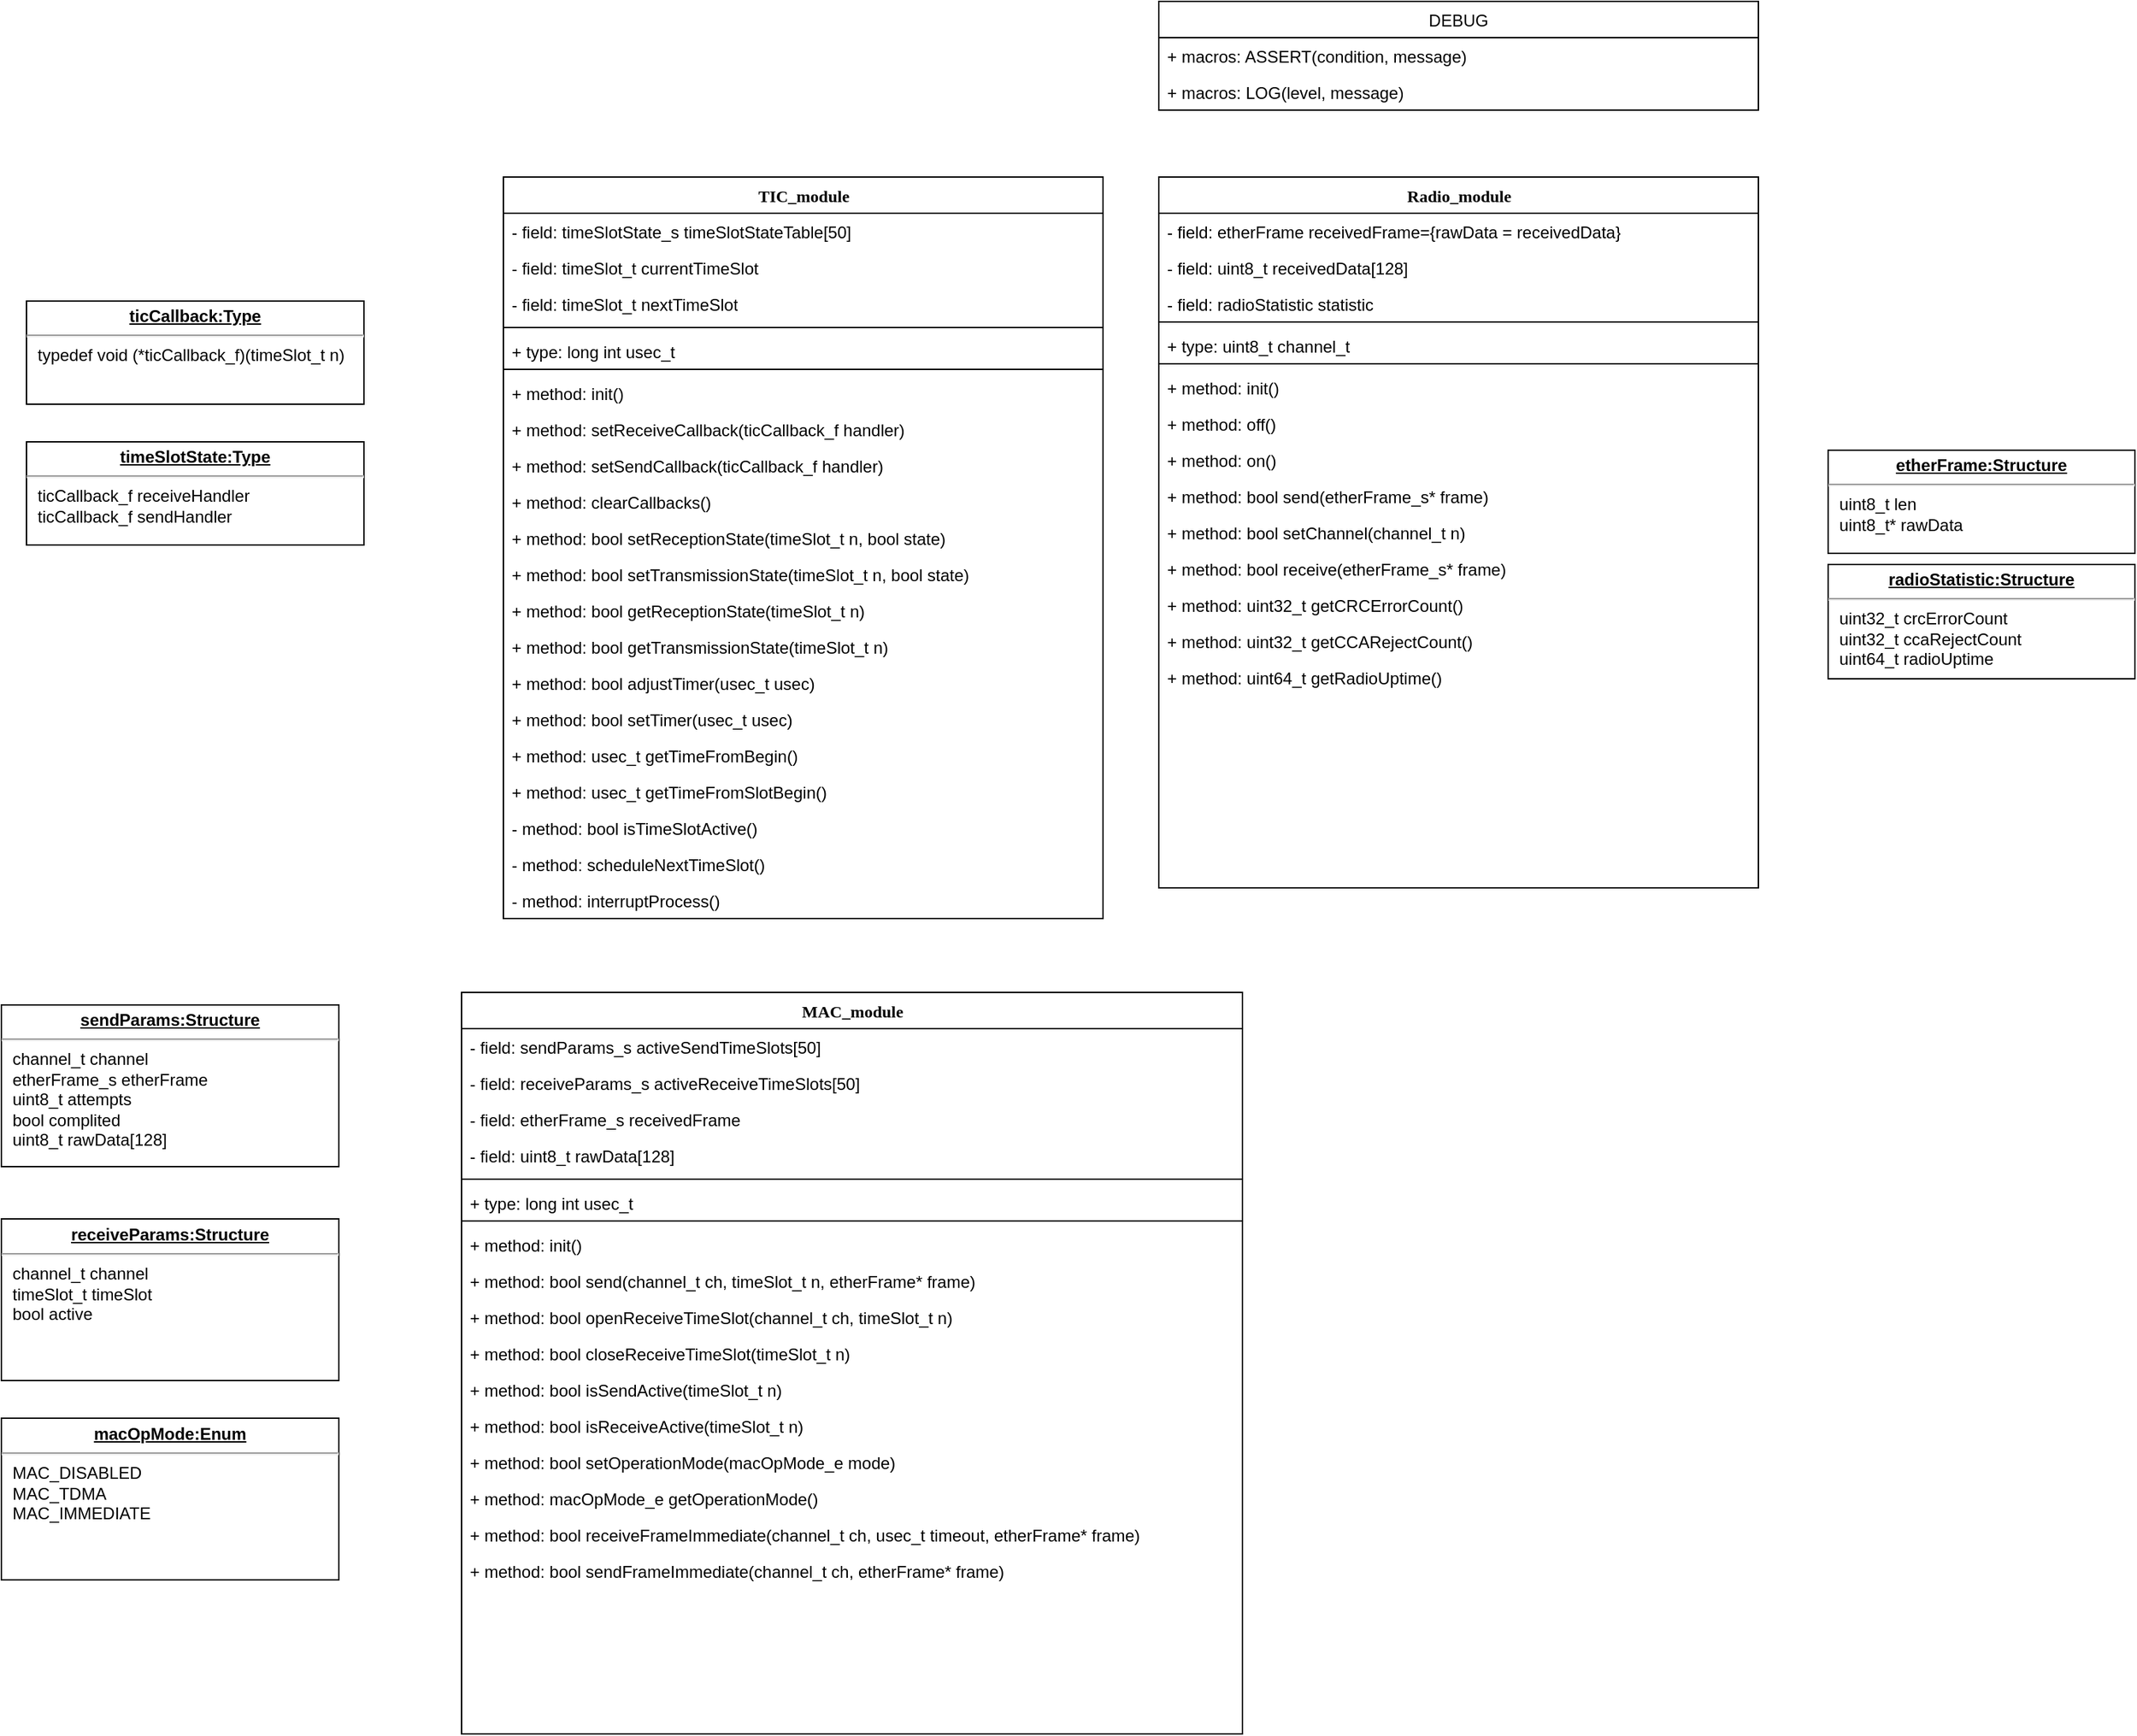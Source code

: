 <mxfile version="11.1.1" type="device"><diagram name="Page-1" id="9f46799a-70d6-7492-0946-bef42562c5a5"><mxGraphModel dx="1917" dy="482" grid="1" gridSize="10" guides="1" tooltips="1" connect="1" arrows="1" fold="1" page="1" pageScale="1" pageWidth="1100" pageHeight="850" background="#ffffff" math="0" shadow="0"><root><mxCell id="0"/><mxCell id="1" parent="0"/><mxCell id="78961159f06e98e8-17" value="Radio_module" style="swimlane;html=1;fontStyle=1;align=center;verticalAlign=top;childLayout=stackLayout;horizontal=1;startSize=26;horizontalStack=0;resizeParent=1;resizeLast=0;collapsible=1;marginBottom=0;swimlaneFillColor=#ffffff;rounded=0;shadow=0;comic=0;labelBackgroundColor=none;strokeColor=#000000;strokeWidth=1;fillColor=none;fontFamily=Verdana;fontSize=12;fontColor=#000000;" parent="1" vertex="1"><mxGeometry x="350" y="170" width="430" height="510" as="geometry"/></mxCell><mxCell id="78961159f06e98e8-21" value="- field: etherFrame receivedFrame={rawData = receivedData}" style="text;html=1;strokeColor=none;fillColor=none;align=left;verticalAlign=top;spacingLeft=4;spacingRight=4;whiteSpace=wrap;overflow=hidden;rotatable=0;points=[[0,0.5],[1,0.5]];portConstraint=eastwest;" parent="78961159f06e98e8-17" vertex="1"><mxGeometry y="26" width="430" height="26" as="geometry"/></mxCell><mxCell id="78961159f06e98e8-23" value="- field: uint8_t receivedData[128]" style="text;html=1;strokeColor=none;fillColor=none;align=left;verticalAlign=top;spacingLeft=4;spacingRight=4;whiteSpace=wrap;overflow=hidden;rotatable=0;points=[[0,0.5],[1,0.5]];portConstraint=eastwest;" parent="78961159f06e98e8-17" vertex="1"><mxGeometry y="52" width="430" height="26" as="geometry"/></mxCell><mxCell id="OwR_PW30DWUxPwB1AKdi-50" value="- field: radioStatistic statistic" style="text;html=1;strokeColor=none;fillColor=none;align=left;verticalAlign=top;spacingLeft=4;spacingRight=4;whiteSpace=wrap;overflow=hidden;rotatable=0;points=[[0,0.5],[1,0.5]];portConstraint=eastwest;resizeHeight=1;" parent="78961159f06e98e8-17" vertex="1"><mxGeometry y="78" width="430" height="22" as="geometry"/></mxCell><mxCell id="OwR_PW30DWUxPwB1AKdi-51" value="" style="line;html=1;strokeWidth=1;fillColor=none;align=left;verticalAlign=middle;spacingTop=-1;spacingLeft=3;spacingRight=3;rotatable=0;labelPosition=right;points=[];portConstraint=eastwest;" parent="78961159f06e98e8-17" vertex="1"><mxGeometry y="100" width="430" height="8" as="geometry"/></mxCell><mxCell id="78961159f06e98e8-25" value="+ type: uint8_t channel_t&amp;nbsp;" style="text;html=1;strokeColor=none;fillColor=none;align=left;verticalAlign=top;spacingLeft=4;spacingRight=4;whiteSpace=wrap;overflow=hidden;rotatable=0;points=[[0,0.5],[1,0.5]];portConstraint=eastwest;resizeHeight=1;" parent="78961159f06e98e8-17" vertex="1"><mxGeometry y="108" width="430" height="22" as="geometry"/></mxCell><mxCell id="78961159f06e98e8-19" value="" style="line;html=1;strokeWidth=1;fillColor=none;align=left;verticalAlign=middle;spacingTop=-1;spacingLeft=3;spacingRight=3;rotatable=0;labelPosition=right;points=[];portConstraint=eastwest;" parent="78961159f06e98e8-17" vertex="1"><mxGeometry y="130" width="430" height="8" as="geometry"/></mxCell><mxCell id="78961159f06e98e8-20" value="+ method: init()" style="text;html=1;strokeColor=none;fillColor=none;align=left;verticalAlign=top;spacingLeft=4;spacingRight=4;whiteSpace=wrap;overflow=hidden;rotatable=0;points=[[0,0.5],[1,0.5]];portConstraint=eastwest;" parent="78961159f06e98e8-17" vertex="1"><mxGeometry y="138" width="430" height="26" as="geometry"/></mxCell><mxCell id="OwR_PW30DWUxPwB1AKdi-11" value="+ method: off()&lt;br&gt;" style="text;html=1;strokeColor=none;fillColor=none;align=left;verticalAlign=top;spacingLeft=4;spacingRight=4;whiteSpace=wrap;overflow=hidden;rotatable=0;points=[[0,0.5],[1,0.5]];portConstraint=eastwest;" parent="78961159f06e98e8-17" vertex="1"><mxGeometry y="164" width="430" height="26" as="geometry"/></mxCell><mxCell id="78961159f06e98e8-27" value="+ method: on()&lt;br&gt;&lt;br&gt;" style="text;html=1;strokeColor=none;fillColor=none;align=left;verticalAlign=top;spacingLeft=4;spacingRight=4;whiteSpace=wrap;overflow=hidden;rotatable=0;points=[[0,0.5],[1,0.5]];portConstraint=eastwest;" parent="78961159f06e98e8-17" vertex="1"><mxGeometry y="190" width="430" height="26" as="geometry"/></mxCell><mxCell id="OwR_PW30DWUxPwB1AKdi-12" value="+ method: bool send(etherFrame_s* frame)" style="text;html=1;strokeColor=none;fillColor=none;align=left;verticalAlign=top;spacingLeft=4;spacingRight=4;whiteSpace=wrap;overflow=hidden;rotatable=0;points=[[0,0.5],[1,0.5]];portConstraint=eastwest;" parent="78961159f06e98e8-17" vertex="1"><mxGeometry y="216" width="430" height="26" as="geometry"/></mxCell><mxCell id="OwR_PW30DWUxPwB1AKdi-10" value="+ method: bool setChannel(channel_t n)" style="text;html=1;strokeColor=none;fillColor=none;align=left;verticalAlign=top;spacingLeft=4;spacingRight=4;whiteSpace=wrap;overflow=hidden;rotatable=0;points=[[0,0.5],[1,0.5]];portConstraint=eastwest;" parent="78961159f06e98e8-17" vertex="1"><mxGeometry y="242" width="430" height="26" as="geometry"/></mxCell><mxCell id="OwR_PW30DWUxPwB1AKdi-13" value="+ method: bool receive(etherFrame_s* frame)" style="text;html=1;strokeColor=none;fillColor=none;align=left;verticalAlign=top;spacingLeft=4;spacingRight=4;whiteSpace=wrap;overflow=hidden;rotatable=0;points=[[0,0.5],[1,0.5]];portConstraint=eastwest;" parent="78961159f06e98e8-17" vertex="1"><mxGeometry y="268" width="430" height="26" as="geometry"/></mxCell><mxCell id="OwR_PW30DWUxPwB1AKdi-16" value="+ method: uint32_t getCRCErrorCount()" style="text;html=1;strokeColor=none;fillColor=none;align=left;verticalAlign=top;spacingLeft=4;spacingRight=4;whiteSpace=wrap;overflow=hidden;rotatable=0;points=[[0,0.5],[1,0.5]];portConstraint=eastwest;" parent="78961159f06e98e8-17" vertex="1"><mxGeometry y="294" width="430" height="26" as="geometry"/></mxCell><mxCell id="OwR_PW30DWUxPwB1AKdi-17" value="+ method: uint32_t getCCARejectCount()" style="text;html=1;strokeColor=none;fillColor=none;align=left;verticalAlign=top;spacingLeft=4;spacingRight=4;whiteSpace=wrap;overflow=hidden;rotatable=0;points=[[0,0.5],[1,0.5]];portConstraint=eastwest;" parent="78961159f06e98e8-17" vertex="1"><mxGeometry y="320" width="430" height="26" as="geometry"/></mxCell><mxCell id="OwR_PW30DWUxPwB1AKdi-18" value="+ method: uint64_t getRadioUptime()" style="text;html=1;strokeColor=none;fillColor=none;align=left;verticalAlign=top;spacingLeft=4;spacingRight=4;whiteSpace=wrap;overflow=hidden;rotatable=0;points=[[0,0.5],[1,0.5]];portConstraint=eastwest;" parent="78961159f06e98e8-17" vertex="1"><mxGeometry y="346" width="430" height="26" as="geometry"/></mxCell><mxCell id="OwR_PW30DWUxPwB1AKdi-2" value="DEBUG" style="swimlane;fontStyle=0;childLayout=stackLayout;horizontal=1;startSize=26;fillColor=none;horizontalStack=0;resizeParent=1;resizeParentMax=0;resizeLast=0;collapsible=1;marginBottom=0;" parent="1" vertex="1"><mxGeometry x="350" y="44" width="430" height="78" as="geometry"/></mxCell><mxCell id="OwR_PW30DWUxPwB1AKdi-3" value="+ macros: ASSERT(condition, message)" style="text;strokeColor=none;fillColor=none;align=left;verticalAlign=top;spacingLeft=4;spacingRight=4;overflow=hidden;rotatable=0;points=[[0,0.5],[1,0.5]];portConstraint=eastwest;" parent="OwR_PW30DWUxPwB1AKdi-2" vertex="1"><mxGeometry y="26" width="430" height="26" as="geometry"/></mxCell><mxCell id="OwR_PW30DWUxPwB1AKdi-4" value="+ macros: LOG(level, message)" style="text;strokeColor=none;fillColor=none;align=left;verticalAlign=top;spacingLeft=4;spacingRight=4;overflow=hidden;rotatable=0;points=[[0,0.5],[1,0.5]];portConstraint=eastwest;" parent="OwR_PW30DWUxPwB1AKdi-2" vertex="1"><mxGeometry y="52" width="430" height="26" as="geometry"/></mxCell><mxCell id="OwR_PW30DWUxPwB1AKdi-14" value="&lt;p style=&quot;margin: 0px ; margin-top: 4px ; text-align: center ; text-decoration: underline&quot;&gt;&lt;b&gt;etherFrame:Structure&lt;/b&gt;&lt;/p&gt;&lt;hr&gt;&lt;p style=&quot;margin: 0px ; margin-left: 8px&quot;&gt;uint8_t len&lt;br&gt;uint8_t* rawData&lt;/p&gt;" style="verticalAlign=top;align=left;overflow=fill;fontSize=12;fontFamily=Helvetica;html=1;" parent="1" vertex="1"><mxGeometry x="830" y="366" width="220" height="74" as="geometry"/></mxCell><mxCell id="OwR_PW30DWUxPwB1AKdi-15" value="&lt;p style=&quot;margin: 0px ; margin-top: 4px ; text-align: center ; text-decoration: underline&quot;&gt;&lt;b&gt;radioStatistic:Structure&lt;/b&gt;&lt;/p&gt;&lt;hr&gt;&lt;p style=&quot;margin: 0px ; margin-left: 8px&quot;&gt;uint32_t crcErrorCount&lt;br&gt;&lt;/p&gt;&lt;p style=&quot;margin: 0px ; margin-left: 8px&quot;&gt;uint32_t ccaRejectCount&lt;/p&gt;&lt;p style=&quot;margin: 0px ; margin-left: 8px&quot;&gt;uint64_t radioUptime&lt;/p&gt;" style="verticalAlign=top;align=left;overflow=fill;fontSize=12;fontFamily=Helvetica;html=1;" parent="1" vertex="1"><mxGeometry x="830" y="448" width="220" height="82" as="geometry"/></mxCell><mxCell id="OwR_PW30DWUxPwB1AKdi-20" value="TIC_module" style="swimlane;html=1;fontStyle=1;align=center;verticalAlign=top;childLayout=stackLayout;horizontal=1;startSize=26;horizontalStack=0;resizeParent=1;resizeLast=0;collapsible=1;marginBottom=0;swimlaneFillColor=#ffffff;rounded=0;shadow=0;comic=0;labelBackgroundColor=none;strokeColor=#000000;strokeWidth=1;fillColor=none;fontFamily=Verdana;fontSize=12;fontColor=#000000;" parent="1" vertex="1"><mxGeometry x="-120" y="170" width="430" height="532" as="geometry"/></mxCell><mxCell id="OwR_PW30DWUxPwB1AKdi-21" value="- field: timeSlotState_s timeSlotStateTable[50]" style="text;html=1;strokeColor=none;fillColor=none;align=left;verticalAlign=top;spacingLeft=4;spacingRight=4;whiteSpace=wrap;overflow=hidden;rotatable=0;points=[[0,0.5],[1,0.5]];portConstraint=eastwest;" parent="OwR_PW30DWUxPwB1AKdi-20" vertex="1"><mxGeometry y="26" width="430" height="26" as="geometry"/></mxCell><mxCell id="OwR_PW30DWUxPwB1AKdi-60" value="- field: timeSlot_t currentTimeSlot" style="text;html=1;strokeColor=none;fillColor=none;align=left;verticalAlign=top;spacingLeft=4;spacingRight=4;whiteSpace=wrap;overflow=hidden;rotatable=0;points=[[0,0.5],[1,0.5]];portConstraint=eastwest;" parent="OwR_PW30DWUxPwB1AKdi-20" vertex="1"><mxGeometry y="52" width="430" height="26" as="geometry"/></mxCell><mxCell id="OwR_PW30DWUxPwB1AKdi-59" value="- field: timeSlot_t nextTimeSlot" style="text;html=1;strokeColor=none;fillColor=none;align=left;verticalAlign=top;spacingLeft=4;spacingRight=4;whiteSpace=wrap;overflow=hidden;rotatable=0;points=[[0,0.5],[1,0.5]];portConstraint=eastwest;" parent="OwR_PW30DWUxPwB1AKdi-20" vertex="1"><mxGeometry y="78" width="430" height="26" as="geometry"/></mxCell><mxCell id="OwR_PW30DWUxPwB1AKdi-48" value="" style="line;html=1;strokeWidth=1;fillColor=none;align=left;verticalAlign=middle;spacingTop=-1;spacingLeft=3;spacingRight=3;rotatable=0;labelPosition=right;points=[];portConstraint=eastwest;" parent="OwR_PW30DWUxPwB1AKdi-20" vertex="1"><mxGeometry y="104" width="430" height="8" as="geometry"/></mxCell><mxCell id="OwR_PW30DWUxPwB1AKdi-47" value="+ type: long int usec_t&amp;nbsp;" style="text;html=1;strokeColor=none;fillColor=none;align=left;verticalAlign=top;spacingLeft=4;spacingRight=4;whiteSpace=wrap;overflow=hidden;rotatable=0;points=[[0,0.5],[1,0.5]];portConstraint=eastwest;resizeHeight=1;" parent="OwR_PW30DWUxPwB1AKdi-20" vertex="1"><mxGeometry y="112" width="430" height="22" as="geometry"/></mxCell><mxCell id="OwR_PW30DWUxPwB1AKdi-24" value="" style="line;html=1;strokeWidth=1;fillColor=none;align=left;verticalAlign=middle;spacingTop=-1;spacingLeft=3;spacingRight=3;rotatable=0;labelPosition=right;points=[];portConstraint=eastwest;" parent="OwR_PW30DWUxPwB1AKdi-20" vertex="1"><mxGeometry y="134" width="430" height="8" as="geometry"/></mxCell><mxCell id="OwR_PW30DWUxPwB1AKdi-25" value="+ method: init()" style="text;html=1;strokeColor=none;fillColor=none;align=left;verticalAlign=top;spacingLeft=4;spacingRight=4;whiteSpace=wrap;overflow=hidden;rotatable=0;points=[[0,0.5],[1,0.5]];portConstraint=eastwest;" parent="OwR_PW30DWUxPwB1AKdi-20" vertex="1"><mxGeometry y="142" width="430" height="26" as="geometry"/></mxCell><mxCell id="OwR_PW30DWUxPwB1AKdi-34" value="+ method: setReceiveCallback(ticCallback_f handler)" style="text;html=1;strokeColor=none;fillColor=none;align=left;verticalAlign=top;spacingLeft=4;spacingRight=4;whiteSpace=wrap;overflow=hidden;rotatable=0;points=[[0,0.5],[1,0.5]];portConstraint=eastwest;" parent="OwR_PW30DWUxPwB1AKdi-20" vertex="1"><mxGeometry y="168" width="430" height="26" as="geometry"/></mxCell><mxCell id="OwR_PW30DWUxPwB1AKdi-36" value="+ method: setSendCallback(ticCallback_f handler)" style="text;html=1;strokeColor=none;fillColor=none;align=left;verticalAlign=top;spacingLeft=4;spacingRight=4;whiteSpace=wrap;overflow=hidden;rotatable=0;points=[[0,0.5],[1,0.5]];portConstraint=eastwest;" parent="OwR_PW30DWUxPwB1AKdi-20" vertex="1"><mxGeometry y="194" width="430" height="26" as="geometry"/></mxCell><mxCell id="OwR_PW30DWUxPwB1AKdi-54" value="+ method: clearCallbacks()" style="text;html=1;strokeColor=none;fillColor=none;align=left;verticalAlign=top;spacingLeft=4;spacingRight=4;whiteSpace=wrap;overflow=hidden;rotatable=0;points=[[0,0.5],[1,0.5]];portConstraint=eastwest;" parent="OwR_PW30DWUxPwB1AKdi-20" vertex="1"><mxGeometry y="220" width="430" height="26" as="geometry"/></mxCell><mxCell id="OwR_PW30DWUxPwB1AKdi-37" value="+ method: bool setReceptionState(timeSlot_t n, bool state)" style="text;html=1;strokeColor=none;fillColor=none;align=left;verticalAlign=top;spacingLeft=4;spacingRight=4;whiteSpace=wrap;overflow=hidden;rotatable=0;points=[[0,0.5],[1,0.5]];portConstraint=eastwest;" parent="OwR_PW30DWUxPwB1AKdi-20" vertex="1"><mxGeometry y="246" width="430" height="26" as="geometry"/></mxCell><mxCell id="OwR_PW30DWUxPwB1AKdi-38" value="+ method: bool setTransmissionState(timeSlot_t n, bool state)" style="text;html=1;strokeColor=none;fillColor=none;align=left;verticalAlign=top;spacingLeft=4;spacingRight=4;whiteSpace=wrap;overflow=hidden;rotatable=0;points=[[0,0.5],[1,0.5]];portConstraint=eastwest;" parent="OwR_PW30DWUxPwB1AKdi-20" vertex="1"><mxGeometry y="272" width="430" height="26" as="geometry"/></mxCell><mxCell id="OwR_PW30DWUxPwB1AKdi-43" value="+ method: bool getReceptionState(timeSlot_t n)" style="text;html=1;strokeColor=none;fillColor=none;align=left;verticalAlign=top;spacingLeft=4;spacingRight=4;whiteSpace=wrap;overflow=hidden;rotatable=0;points=[[0,0.5],[1,0.5]];portConstraint=eastwest;" parent="OwR_PW30DWUxPwB1AKdi-20" vertex="1"><mxGeometry y="298" width="430" height="26" as="geometry"/></mxCell><mxCell id="OwR_PW30DWUxPwB1AKdi-44" value="+ method: bool getTransmissionState(timeSlot_t n)" style="text;html=1;strokeColor=none;fillColor=none;align=left;verticalAlign=top;spacingLeft=4;spacingRight=4;whiteSpace=wrap;overflow=hidden;rotatable=0;points=[[0,0.5],[1,0.5]];portConstraint=eastwest;" parent="OwR_PW30DWUxPwB1AKdi-20" vertex="1"><mxGeometry y="324" width="430" height="26" as="geometry"/></mxCell><mxCell id="OwR_PW30DWUxPwB1AKdi-45" value="+ method: bool adjustTimer(usec_t&amp;nbsp;usec)" style="text;html=1;strokeColor=none;fillColor=none;align=left;verticalAlign=top;spacingLeft=4;spacingRight=4;whiteSpace=wrap;overflow=hidden;rotatable=0;points=[[0,0.5],[1,0.5]];portConstraint=eastwest;" parent="OwR_PW30DWUxPwB1AKdi-20" vertex="1"><mxGeometry y="350" width="430" height="26" as="geometry"/></mxCell><mxCell id="OwR_PW30DWUxPwB1AKdi-53" value="+ method: bool setTimer(usec_t&amp;nbsp;usec)" style="text;html=1;strokeColor=none;fillColor=none;align=left;verticalAlign=top;spacingLeft=4;spacingRight=4;whiteSpace=wrap;overflow=hidden;rotatable=0;points=[[0,0.5],[1,0.5]];portConstraint=eastwest;" parent="OwR_PW30DWUxPwB1AKdi-20" vertex="1"><mxGeometry y="376" width="430" height="26" as="geometry"/></mxCell><mxCell id="OwR_PW30DWUxPwB1AKdi-46" value="+ method: usec_t&amp;nbsp;getTimeFromBegin()" style="text;html=1;strokeColor=none;fillColor=none;align=left;verticalAlign=top;spacingLeft=4;spacingRight=4;whiteSpace=wrap;overflow=hidden;rotatable=0;points=[[0,0.5],[1,0.5]];portConstraint=eastwest;" parent="OwR_PW30DWUxPwB1AKdi-20" vertex="1"><mxGeometry y="402" width="430" height="26" as="geometry"/></mxCell><mxCell id="OwR_PW30DWUxPwB1AKdi-49" value="+ method: usec_t&amp;nbsp;getTimeFromSlotBegin()" style="text;html=1;strokeColor=none;fillColor=none;align=left;verticalAlign=top;spacingLeft=4;spacingRight=4;whiteSpace=wrap;overflow=hidden;rotatable=0;points=[[0,0.5],[1,0.5]];portConstraint=eastwest;" parent="OwR_PW30DWUxPwB1AKdi-20" vertex="1"><mxGeometry y="428" width="430" height="26" as="geometry"/></mxCell><mxCell id="OwR_PW30DWUxPwB1AKdi-56" value="- method: bool isTimeSlotActive()" style="text;html=1;strokeColor=none;fillColor=none;align=left;verticalAlign=top;spacingLeft=4;spacingRight=4;whiteSpace=wrap;overflow=hidden;rotatable=0;points=[[0,0.5],[1,0.5]];portConstraint=eastwest;" parent="OwR_PW30DWUxPwB1AKdi-20" vertex="1"><mxGeometry y="454" width="430" height="26" as="geometry"/></mxCell><mxCell id="OwR_PW30DWUxPwB1AKdi-57" value="- method: scheduleNextTimeSlot()" style="text;html=1;strokeColor=none;fillColor=none;align=left;verticalAlign=top;spacingLeft=4;spacingRight=4;whiteSpace=wrap;overflow=hidden;rotatable=0;points=[[0,0.5],[1,0.5]];portConstraint=eastwest;" parent="OwR_PW30DWUxPwB1AKdi-20" vertex="1"><mxGeometry y="480" width="430" height="26" as="geometry"/></mxCell><mxCell id="OwR_PW30DWUxPwB1AKdi-58" value="- method: interruptProcess()" style="text;html=1;strokeColor=none;fillColor=none;align=left;verticalAlign=top;spacingLeft=4;spacingRight=4;whiteSpace=wrap;overflow=hidden;rotatable=0;points=[[0,0.5],[1,0.5]];portConstraint=eastwest;" parent="OwR_PW30DWUxPwB1AKdi-20" vertex="1"><mxGeometry y="506" width="430" height="26" as="geometry"/></mxCell><mxCell id="OwR_PW30DWUxPwB1AKdi-35" value="&lt;p style=&quot;margin: 0px ; margin-top: 4px ; text-align: center ; text-decoration: underline&quot;&gt;&lt;b&gt;ticCallback:Type&lt;/b&gt;&lt;/p&gt;&lt;hr&gt;&lt;p style=&quot;margin: 0px ; margin-left: 8px&quot;&gt;typedef void (*ticCallback_f)(timeSlot_t n)&lt;/p&gt;" style="verticalAlign=top;align=left;overflow=fill;fontSize=12;fontFamily=Helvetica;html=1;" parent="1" vertex="1"><mxGeometry x="-462" y="259" width="242" height="74" as="geometry"/></mxCell><mxCell id="OwR_PW30DWUxPwB1AKdi-55" value="&lt;p style=&quot;margin: 0px ; margin-top: 4px ; text-align: center ; text-decoration: underline&quot;&gt;&lt;b&gt;sendParams:Structure&lt;/b&gt;&lt;/p&gt;&lt;hr&gt;&lt;p style=&quot;margin: 0px ; margin-left: 8px&quot;&gt;&lt;span style=&quot;white-space: normal&quot;&gt;channel_t channel&lt;/span&gt;&lt;/p&gt;&lt;p style=&quot;margin: 0px ; margin-left: 8px&quot;&gt;&lt;span style=&quot;white-space: normal&quot;&gt;etherFrame_s etherFrame&lt;/span&gt;&lt;/p&gt;&lt;p style=&quot;margin: 0px ; margin-left: 8px&quot;&gt;&lt;span style=&quot;white-space: normal&quot;&gt;uint8_t attempts&lt;/span&gt;&lt;/p&gt;&lt;p style=&quot;margin: 0px ; margin-left: 8px&quot;&gt;&lt;span style=&quot;white-space: normal&quot;&gt;bool complited&lt;/span&gt;&lt;/p&gt;&lt;p style=&quot;margin: 0px ; margin-left: 8px&quot;&gt;&lt;span style=&quot;white-space: normal&quot;&gt;uint8_t rawData[128]&lt;/span&gt;&lt;/p&gt;&lt;p style=&quot;margin: 0px ; margin-left: 8px&quot;&gt;&lt;span style=&quot;white-space: normal&quot;&gt;&lt;br&gt;&lt;/span&gt;&lt;/p&gt;" style="verticalAlign=top;align=left;overflow=fill;fontSize=12;fontFamily=Helvetica;html=1;" parent="1" vertex="1"><mxGeometry x="-480" y="764" width="242" height="116" as="geometry"/></mxCell><mxCell id="fPVn8j-oAyVFZsJ1pu1Y-1" value="MAC_module" style="swimlane;html=1;fontStyle=1;align=center;verticalAlign=top;childLayout=stackLayout;horizontal=1;startSize=26;horizontalStack=0;resizeParent=1;resizeLast=0;collapsible=1;marginBottom=0;swimlaneFillColor=#ffffff;rounded=0;shadow=0;comic=0;labelBackgroundColor=none;strokeColor=#000000;strokeWidth=1;fillColor=none;fontFamily=Verdana;fontSize=12;fontColor=#000000;" vertex="1" parent="1"><mxGeometry x="-150" y="755" width="560" height="532" as="geometry"/></mxCell><mxCell id="fPVn8j-oAyVFZsJ1pu1Y-2" value="- field: sendParams_s activeSendTimeSlots[50]" style="text;html=1;strokeColor=none;fillColor=none;align=left;verticalAlign=top;spacingLeft=4;spacingRight=4;whiteSpace=wrap;overflow=hidden;rotatable=0;points=[[0,0.5],[1,0.5]];portConstraint=eastwest;" vertex="1" parent="fPVn8j-oAyVFZsJ1pu1Y-1"><mxGeometry y="26" width="560" height="26" as="geometry"/></mxCell><mxCell id="fPVn8j-oAyVFZsJ1pu1Y-48" value="- field: receiveParams_s activeReceiveTimeSlots[50]" style="text;html=1;strokeColor=none;fillColor=none;align=left;verticalAlign=top;spacingLeft=4;spacingRight=4;whiteSpace=wrap;overflow=hidden;rotatable=0;points=[[0,0.5],[1,0.5]];portConstraint=eastwest;" vertex="1" parent="fPVn8j-oAyVFZsJ1pu1Y-1"><mxGeometry y="52" width="560" height="26" as="geometry"/></mxCell><mxCell id="fPVn8j-oAyVFZsJ1pu1Y-50" value="- field: etherFrame_s receivedFrame" style="text;html=1;strokeColor=none;fillColor=none;align=left;verticalAlign=top;spacingLeft=4;spacingRight=4;whiteSpace=wrap;overflow=hidden;rotatable=0;points=[[0,0.5],[1,0.5]];portConstraint=eastwest;" vertex="1" parent="fPVn8j-oAyVFZsJ1pu1Y-1"><mxGeometry y="78" width="560" height="26" as="geometry"/></mxCell><mxCell id="fPVn8j-oAyVFZsJ1pu1Y-3" value="- field: uint8_t rawData[128]" style="text;html=1;strokeColor=none;fillColor=none;align=left;verticalAlign=top;spacingLeft=4;spacingRight=4;whiteSpace=wrap;overflow=hidden;rotatable=0;points=[[0,0.5],[1,0.5]];portConstraint=eastwest;" vertex="1" parent="fPVn8j-oAyVFZsJ1pu1Y-1"><mxGeometry y="104" width="560" height="26" as="geometry"/></mxCell><mxCell id="fPVn8j-oAyVFZsJ1pu1Y-5" value="" style="line;html=1;strokeWidth=1;fillColor=none;align=left;verticalAlign=middle;spacingTop=-1;spacingLeft=3;spacingRight=3;rotatable=0;labelPosition=right;points=[];portConstraint=eastwest;" vertex="1" parent="fPVn8j-oAyVFZsJ1pu1Y-1"><mxGeometry y="130" width="560" height="8" as="geometry"/></mxCell><mxCell id="fPVn8j-oAyVFZsJ1pu1Y-6" value="+ type: long int usec_t&amp;nbsp;" style="text;html=1;strokeColor=none;fillColor=none;align=left;verticalAlign=top;spacingLeft=4;spacingRight=4;whiteSpace=wrap;overflow=hidden;rotatable=0;points=[[0,0.5],[1,0.5]];portConstraint=eastwest;resizeHeight=1;" vertex="1" parent="fPVn8j-oAyVFZsJ1pu1Y-1"><mxGeometry y="138" width="560" height="22" as="geometry"/></mxCell><mxCell id="fPVn8j-oAyVFZsJ1pu1Y-7" value="" style="line;html=1;strokeWidth=1;fillColor=none;align=left;verticalAlign=middle;spacingTop=-1;spacingLeft=3;spacingRight=3;rotatable=0;labelPosition=right;points=[];portConstraint=eastwest;" vertex="1" parent="fPVn8j-oAyVFZsJ1pu1Y-1"><mxGeometry y="160" width="560" height="8" as="geometry"/></mxCell><mxCell id="fPVn8j-oAyVFZsJ1pu1Y-8" value="+ method: init()" style="text;html=1;strokeColor=none;fillColor=none;align=left;verticalAlign=top;spacingLeft=4;spacingRight=4;whiteSpace=wrap;overflow=hidden;rotatable=0;points=[[0,0.5],[1,0.5]];portConstraint=eastwest;" vertex="1" parent="fPVn8j-oAyVFZsJ1pu1Y-1"><mxGeometry y="168" width="560" height="26" as="geometry"/></mxCell><mxCell id="fPVn8j-oAyVFZsJ1pu1Y-46" value="+ method: bool send(channel_t ch, timeSlot_t n, etherFrame* frame)" style="text;html=1;strokeColor=none;fillColor=none;align=left;verticalAlign=top;spacingLeft=4;spacingRight=4;whiteSpace=wrap;overflow=hidden;rotatable=0;points=[[0,0.5],[1,0.5]];portConstraint=eastwest;" vertex="1" parent="fPVn8j-oAyVFZsJ1pu1Y-1"><mxGeometry y="194" width="560" height="26" as="geometry"/></mxCell><mxCell id="fPVn8j-oAyVFZsJ1pu1Y-47" value="+ method: bool openReceiveTimeSlot(channel_t ch, timeSlot_t n)" style="text;html=1;strokeColor=none;fillColor=none;align=left;verticalAlign=top;spacingLeft=4;spacingRight=4;whiteSpace=wrap;overflow=hidden;rotatable=0;points=[[0,0.5],[1,0.5]];portConstraint=eastwest;" vertex="1" parent="fPVn8j-oAyVFZsJ1pu1Y-1"><mxGeometry y="220" width="560" height="26" as="geometry"/></mxCell><mxCell id="fPVn8j-oAyVFZsJ1pu1Y-51" value="+ method: bool closeReceiveTimeSlot(timeSlot_t n)" style="text;html=1;strokeColor=none;fillColor=none;align=left;verticalAlign=top;spacingLeft=4;spacingRight=4;whiteSpace=wrap;overflow=hidden;rotatable=0;points=[[0,0.5],[1,0.5]];portConstraint=eastwest;" vertex="1" parent="fPVn8j-oAyVFZsJ1pu1Y-1"><mxGeometry y="246" width="560" height="26" as="geometry"/></mxCell><mxCell id="fPVn8j-oAyVFZsJ1pu1Y-52" value="+ method: bool isSendActive(timeSlot_t n)" style="text;html=1;strokeColor=none;fillColor=none;align=left;verticalAlign=top;spacingLeft=4;spacingRight=4;whiteSpace=wrap;overflow=hidden;rotatable=0;points=[[0,0.5],[1,0.5]];portConstraint=eastwest;" vertex="1" parent="fPVn8j-oAyVFZsJ1pu1Y-1"><mxGeometry y="272" width="560" height="26" as="geometry"/></mxCell><mxCell id="fPVn8j-oAyVFZsJ1pu1Y-53" value="+ method: bool isReceiveActive(timeSlot_t n)" style="text;html=1;strokeColor=none;fillColor=none;align=left;verticalAlign=top;spacingLeft=4;spacingRight=4;whiteSpace=wrap;overflow=hidden;rotatable=0;points=[[0,0.5],[1,0.5]];portConstraint=eastwest;" vertex="1" parent="fPVn8j-oAyVFZsJ1pu1Y-1"><mxGeometry y="298" width="560" height="26" as="geometry"/></mxCell><mxCell id="fPVn8j-oAyVFZsJ1pu1Y-54" value="+ method: bool setOperationMode(macOpMode_e mode)" style="text;html=1;strokeColor=none;fillColor=none;align=left;verticalAlign=top;spacingLeft=4;spacingRight=4;whiteSpace=wrap;overflow=hidden;rotatable=0;points=[[0,0.5],[1,0.5]];portConstraint=eastwest;" vertex="1" parent="fPVn8j-oAyVFZsJ1pu1Y-1"><mxGeometry y="324" width="560" height="26" as="geometry"/></mxCell><mxCell id="fPVn8j-oAyVFZsJ1pu1Y-58" value="+ method: macOpMode_e getOperationMode()" style="text;html=1;strokeColor=none;fillColor=none;align=left;verticalAlign=top;spacingLeft=4;spacingRight=4;whiteSpace=wrap;overflow=hidden;rotatable=0;points=[[0,0.5],[1,0.5]];portConstraint=eastwest;" vertex="1" parent="fPVn8j-oAyVFZsJ1pu1Y-1"><mxGeometry y="350" width="560" height="26" as="geometry"/></mxCell><mxCell id="fPVn8j-oAyVFZsJ1pu1Y-56" value="+ method: bool receiveFrameImmediate(channel_t ch, usec_t timeout, etherFrame* frame)" style="text;html=1;strokeColor=none;fillColor=none;align=left;verticalAlign=top;spacingLeft=4;spacingRight=4;whiteSpace=wrap;overflow=hidden;rotatable=0;points=[[0,0.5],[1,0.5]];portConstraint=eastwest;" vertex="1" parent="fPVn8j-oAyVFZsJ1pu1Y-1"><mxGeometry y="376" width="560" height="26" as="geometry"/></mxCell><mxCell id="fPVn8j-oAyVFZsJ1pu1Y-57" value="+ method: bool sendFrameImmediate(channel_t ch, etherFrame* frame)" style="text;html=1;strokeColor=none;fillColor=none;align=left;verticalAlign=top;spacingLeft=4;spacingRight=4;whiteSpace=wrap;overflow=hidden;rotatable=0;points=[[0,0.5],[1,0.5]];portConstraint=eastwest;" vertex="1" parent="fPVn8j-oAyVFZsJ1pu1Y-1"><mxGeometry y="402" width="560" height="26" as="geometry"/></mxCell><mxCell id="fPVn8j-oAyVFZsJ1pu1Y-45" value="&lt;p style=&quot;margin: 0px ; margin-top: 4px ; text-align: center ; text-decoration: underline&quot;&gt;&lt;b&gt;timeSlotState:Type&lt;/b&gt;&lt;/p&gt;&lt;hr&gt;&lt;p style=&quot;margin: 0px ; margin-left: 8px&quot;&gt;ticCallback_f receiveHandler&lt;/p&gt;&lt;p style=&quot;margin: 0px ; margin-left: 8px&quot;&gt;ticCallback_f sendHandler&lt;br&gt;&lt;/p&gt;" style="verticalAlign=top;align=left;overflow=fill;fontSize=12;fontFamily=Helvetica;html=1;" vertex="1" parent="1"><mxGeometry x="-462" y="360" width="242" height="74" as="geometry"/></mxCell><mxCell id="fPVn8j-oAyVFZsJ1pu1Y-49" value="&lt;p style=&quot;margin: 0px ; margin-top: 4px ; text-align: center ; text-decoration: underline&quot;&gt;&lt;b&gt;receiveParams:Structure&lt;/b&gt;&lt;/p&gt;&lt;hr&gt;&lt;p style=&quot;margin: 0px ; margin-left: 8px&quot;&gt;&lt;span style=&quot;white-space: normal&quot;&gt;channel_t channel&lt;/span&gt;&lt;/p&gt;&lt;p style=&quot;margin: 0px ; margin-left: 8px&quot;&gt;&lt;span style=&quot;white-space: normal&quot;&gt;timeSlot_t timeSlot&lt;/span&gt;&lt;/p&gt;&lt;p style=&quot;margin: 0px ; margin-left: 8px&quot;&gt;&lt;span style=&quot;white-space: normal&quot;&gt;bool active&lt;/span&gt;&lt;/p&gt;&lt;p style=&quot;margin: 0px ; margin-left: 8px&quot;&gt;&lt;span style=&quot;white-space: normal&quot;&gt;&lt;br&gt;&lt;/span&gt;&lt;/p&gt;" style="verticalAlign=top;align=left;overflow=fill;fontSize=12;fontFamily=Helvetica;html=1;" vertex="1" parent="1"><mxGeometry x="-480" y="917.5" width="242" height="116" as="geometry"/></mxCell><mxCell id="fPVn8j-oAyVFZsJ1pu1Y-55" value="&lt;p style=&quot;margin: 0px ; margin-top: 4px ; text-align: center ; text-decoration: underline&quot;&gt;&lt;b&gt;macOpMode:Enum&lt;/b&gt;&lt;/p&gt;&lt;hr&gt;&lt;p style=&quot;margin: 0px ; margin-left: 8px&quot;&gt;MAC_DISABLED&lt;/p&gt;&lt;p style=&quot;margin: 0px ; margin-left: 8px&quot;&gt;MAC_TDMA&lt;/p&gt;&lt;p style=&quot;margin: 0px ; margin-left: 8px&quot;&gt;MAC_IMMEDIATE&lt;/p&gt;" style="verticalAlign=top;align=left;overflow=fill;fontSize=12;fontFamily=Helvetica;html=1;" vertex="1" parent="1"><mxGeometry x="-480" y="1060.5" width="242" height="116" as="geometry"/></mxCell></root></mxGraphModel></diagram></mxfile>